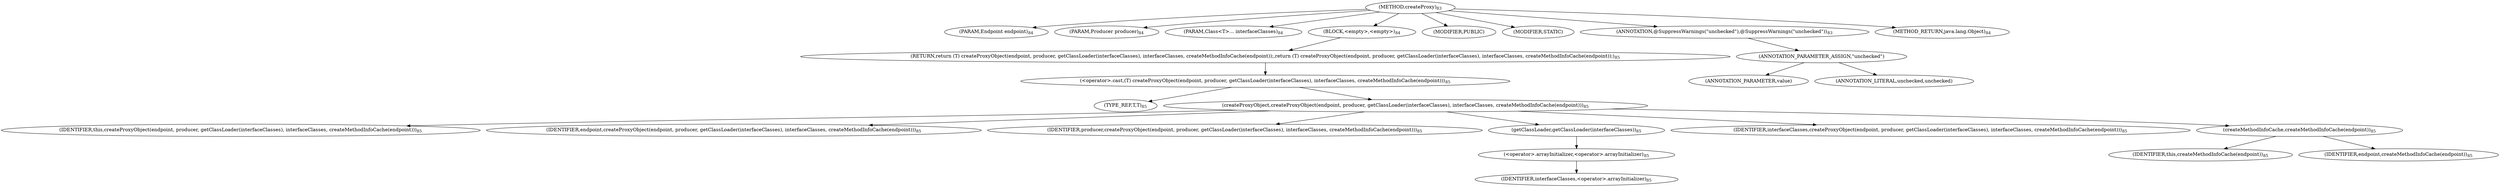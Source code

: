 digraph "createProxy" {  
"121" [label = <(METHOD,createProxy)<SUB>83</SUB>> ]
"122" [label = <(PARAM,Endpoint endpoint)<SUB>84</SUB>> ]
"123" [label = <(PARAM,Producer producer)<SUB>84</SUB>> ]
"124" [label = <(PARAM,Class&lt;T&gt;... interfaceClasses)<SUB>84</SUB>> ]
"125" [label = <(BLOCK,&lt;empty&gt;,&lt;empty&gt;)<SUB>84</SUB>> ]
"126" [label = <(RETURN,return (T) createProxyObject(endpoint, producer, getClassLoader(interfaceClasses), interfaceClasses, createMethodInfoCache(endpoint));,return (T) createProxyObject(endpoint, producer, getClassLoader(interfaceClasses), interfaceClasses, createMethodInfoCache(endpoint));)<SUB>85</SUB>> ]
"127" [label = <(&lt;operator&gt;.cast,(T) createProxyObject(endpoint, producer, getClassLoader(interfaceClasses), interfaceClasses, createMethodInfoCache(endpoint)))<SUB>85</SUB>> ]
"128" [label = <(TYPE_REF,T,T)<SUB>85</SUB>> ]
"129" [label = <(createProxyObject,createProxyObject(endpoint, producer, getClassLoader(interfaceClasses), interfaceClasses, createMethodInfoCache(endpoint)))<SUB>85</SUB>> ]
"130" [label = <(IDENTIFIER,this,createProxyObject(endpoint, producer, getClassLoader(interfaceClasses), interfaceClasses, createMethodInfoCache(endpoint)))<SUB>85</SUB>> ]
"131" [label = <(IDENTIFIER,endpoint,createProxyObject(endpoint, producer, getClassLoader(interfaceClasses), interfaceClasses, createMethodInfoCache(endpoint)))<SUB>85</SUB>> ]
"132" [label = <(IDENTIFIER,producer,createProxyObject(endpoint, producer, getClassLoader(interfaceClasses), interfaceClasses, createMethodInfoCache(endpoint)))<SUB>85</SUB>> ]
"133" [label = <(getClassLoader,getClassLoader(interfaceClasses))<SUB>85</SUB>> ]
"134" [label = <(&lt;operator&gt;.arrayInitializer,&lt;operator&gt;.arrayInitializer)<SUB>85</SUB>> ]
"135" [label = <(IDENTIFIER,interfaceClasses,&lt;operator&gt;.arrayInitializer)<SUB>85</SUB>> ]
"136" [label = <(IDENTIFIER,interfaceClasses,createProxyObject(endpoint, producer, getClassLoader(interfaceClasses), interfaceClasses, createMethodInfoCache(endpoint)))<SUB>85</SUB>> ]
"137" [label = <(createMethodInfoCache,createMethodInfoCache(endpoint))<SUB>85</SUB>> ]
"138" [label = <(IDENTIFIER,this,createMethodInfoCache(endpoint))<SUB>85</SUB>> ]
"139" [label = <(IDENTIFIER,endpoint,createMethodInfoCache(endpoint))<SUB>85</SUB>> ]
"140" [label = <(MODIFIER,PUBLIC)> ]
"141" [label = <(MODIFIER,STATIC)> ]
"142" [label = <(ANNOTATION,@SuppressWarnings(&quot;unchecked&quot;),@SuppressWarnings(&quot;unchecked&quot;))<SUB>83</SUB>> ]
"143" [label = <(ANNOTATION_PARAMETER_ASSIGN,&quot;unchecked&quot;)> ]
"144" [label = <(ANNOTATION_PARAMETER,value)> ]
"145" [label = <(ANNOTATION_LITERAL,unchecked,unchecked)> ]
"146" [label = <(METHOD_RETURN,java.lang.Object)<SUB>84</SUB>> ]
  "121" -> "122" 
  "121" -> "123" 
  "121" -> "124" 
  "121" -> "125" 
  "121" -> "140" 
  "121" -> "141" 
  "121" -> "142" 
  "121" -> "146" 
  "125" -> "126" 
  "126" -> "127" 
  "127" -> "128" 
  "127" -> "129" 
  "129" -> "130" 
  "129" -> "131" 
  "129" -> "132" 
  "129" -> "133" 
  "129" -> "136" 
  "129" -> "137" 
  "133" -> "134" 
  "134" -> "135" 
  "137" -> "138" 
  "137" -> "139" 
  "142" -> "143" 
  "143" -> "144" 
  "143" -> "145" 
}
